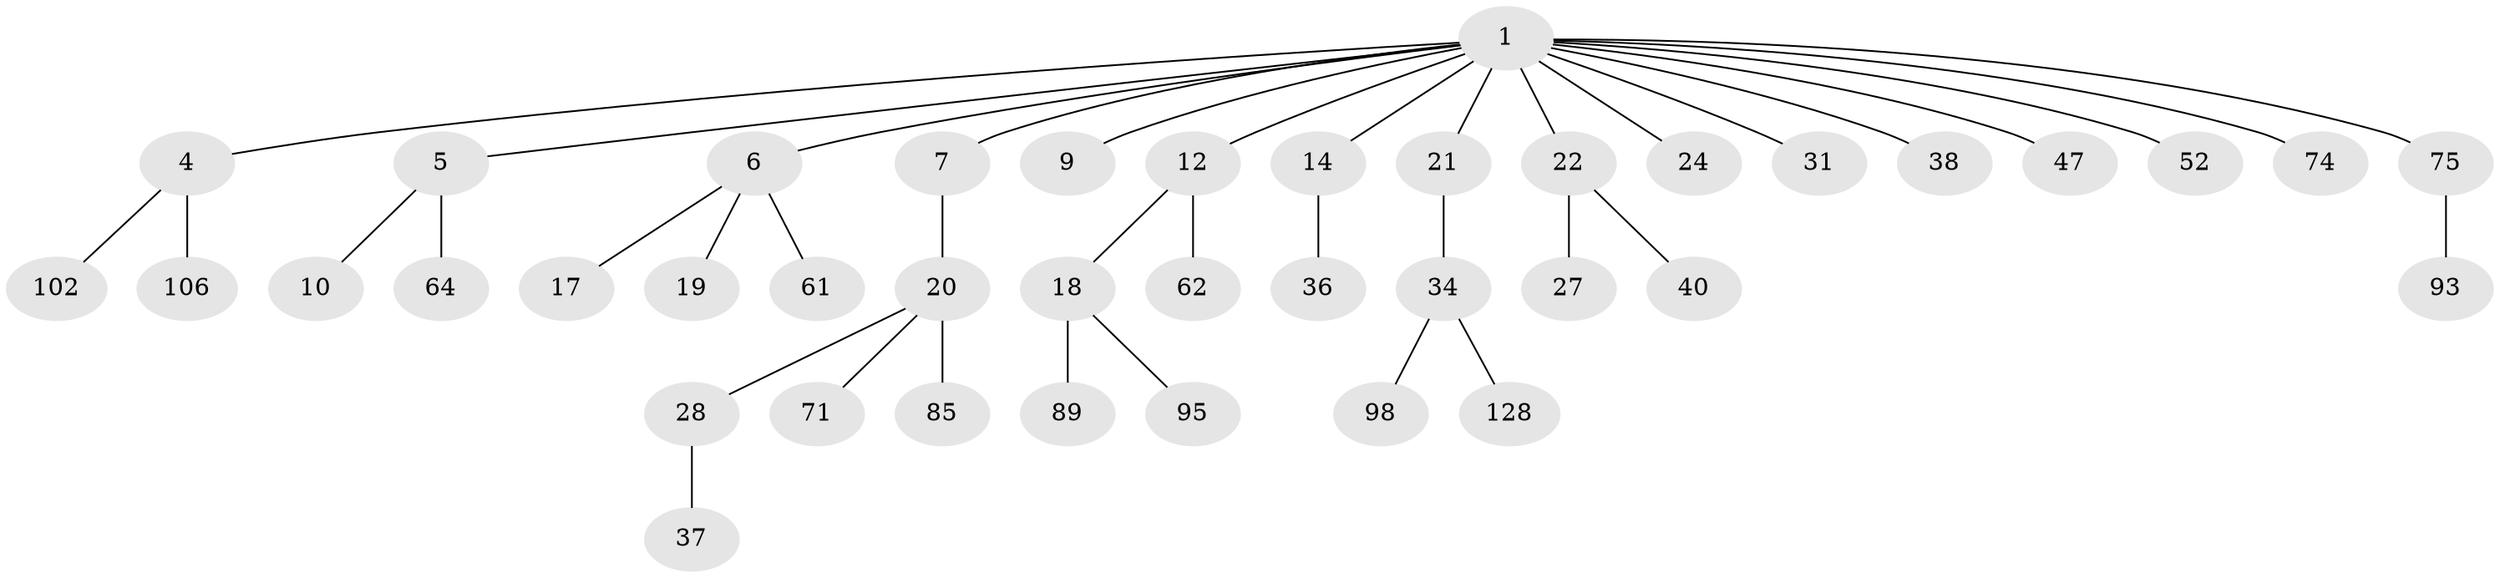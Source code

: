// original degree distribution, {7: 0.014705882352941176, 8: 0.007352941176470588, 5: 0.029411764705882353, 2: 0.2426470588235294, 4: 0.0661764705882353, 3: 0.125, 1: 0.5073529411764706, 6: 0.007352941176470588}
// Generated by graph-tools (version 1.1) at 2025/19/03/04/25 18:19:25]
// undirected, 40 vertices, 39 edges
graph export_dot {
graph [start="1"]
  node [color=gray90,style=filled];
  1 [super="+2+3+8+43"];
  4 [super="+25"];
  5 [super="+49+11"];
  6;
  7 [super="+78+65"];
  9;
  10;
  12 [super="+13+59+29"];
  14 [super="+16+70+44"];
  17;
  18 [super="+56+69"];
  19 [super="+96"];
  20 [super="+23+125+35+48"];
  21 [super="+135"];
  22 [super="+116+26"];
  24 [super="+39"];
  27;
  28 [super="+76+46"];
  31 [super="+99"];
  34 [super="+90+53"];
  36 [super="+51"];
  37;
  38 [super="+108"];
  40;
  47 [super="+115+68+54"];
  52;
  61 [super="+104"];
  62 [super="+84"];
  64 [super="+121"];
  71;
  74 [super="+118+94"];
  75 [super="+81"];
  85 [super="+86"];
  89 [super="+129"];
  93 [super="+111"];
  95;
  98;
  102;
  106;
  128;
  1 -- 4;
  1 -- 21;
  1 -- 38;
  1 -- 5;
  1 -- 6;
  1 -- 12;
  1 -- 14;
  1 -- 47;
  1 -- 22;
  1 -- 31;
  1 -- 52;
  1 -- 7;
  1 -- 9;
  1 -- 75;
  1 -- 24;
  1 -- 74;
  4 -- 106;
  4 -- 102;
  5 -- 10;
  5 -- 64;
  6 -- 17;
  6 -- 19;
  6 -- 61;
  7 -- 20;
  12 -- 18;
  12 -- 62;
  14 -- 36;
  18 -- 89;
  18 -- 95;
  20 -- 85;
  20 -- 28;
  20 -- 71;
  21 -- 34;
  22 -- 40;
  22 -- 27;
  28 -- 37;
  34 -- 128;
  34 -- 98;
  75 -- 93;
}
